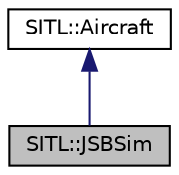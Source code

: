 digraph "SITL::JSBSim"
{
 // INTERACTIVE_SVG=YES
  edge [fontname="Helvetica",fontsize="10",labelfontname="Helvetica",labelfontsize="10"];
  node [fontname="Helvetica",fontsize="10",shape=record];
  Node1 [label="SITL::JSBSim",height=0.2,width=0.4,color="black", fillcolor="grey75", style="filled", fontcolor="black"];
  Node2 -> Node1 [dir="back",color="midnightblue",fontsize="10",style="solid",fontname="Helvetica"];
  Node2 [label="SITL::Aircraft",height=0.2,width=0.4,color="black", fillcolor="white", style="filled",URL="$classSITL_1_1Aircraft.html"];
}

